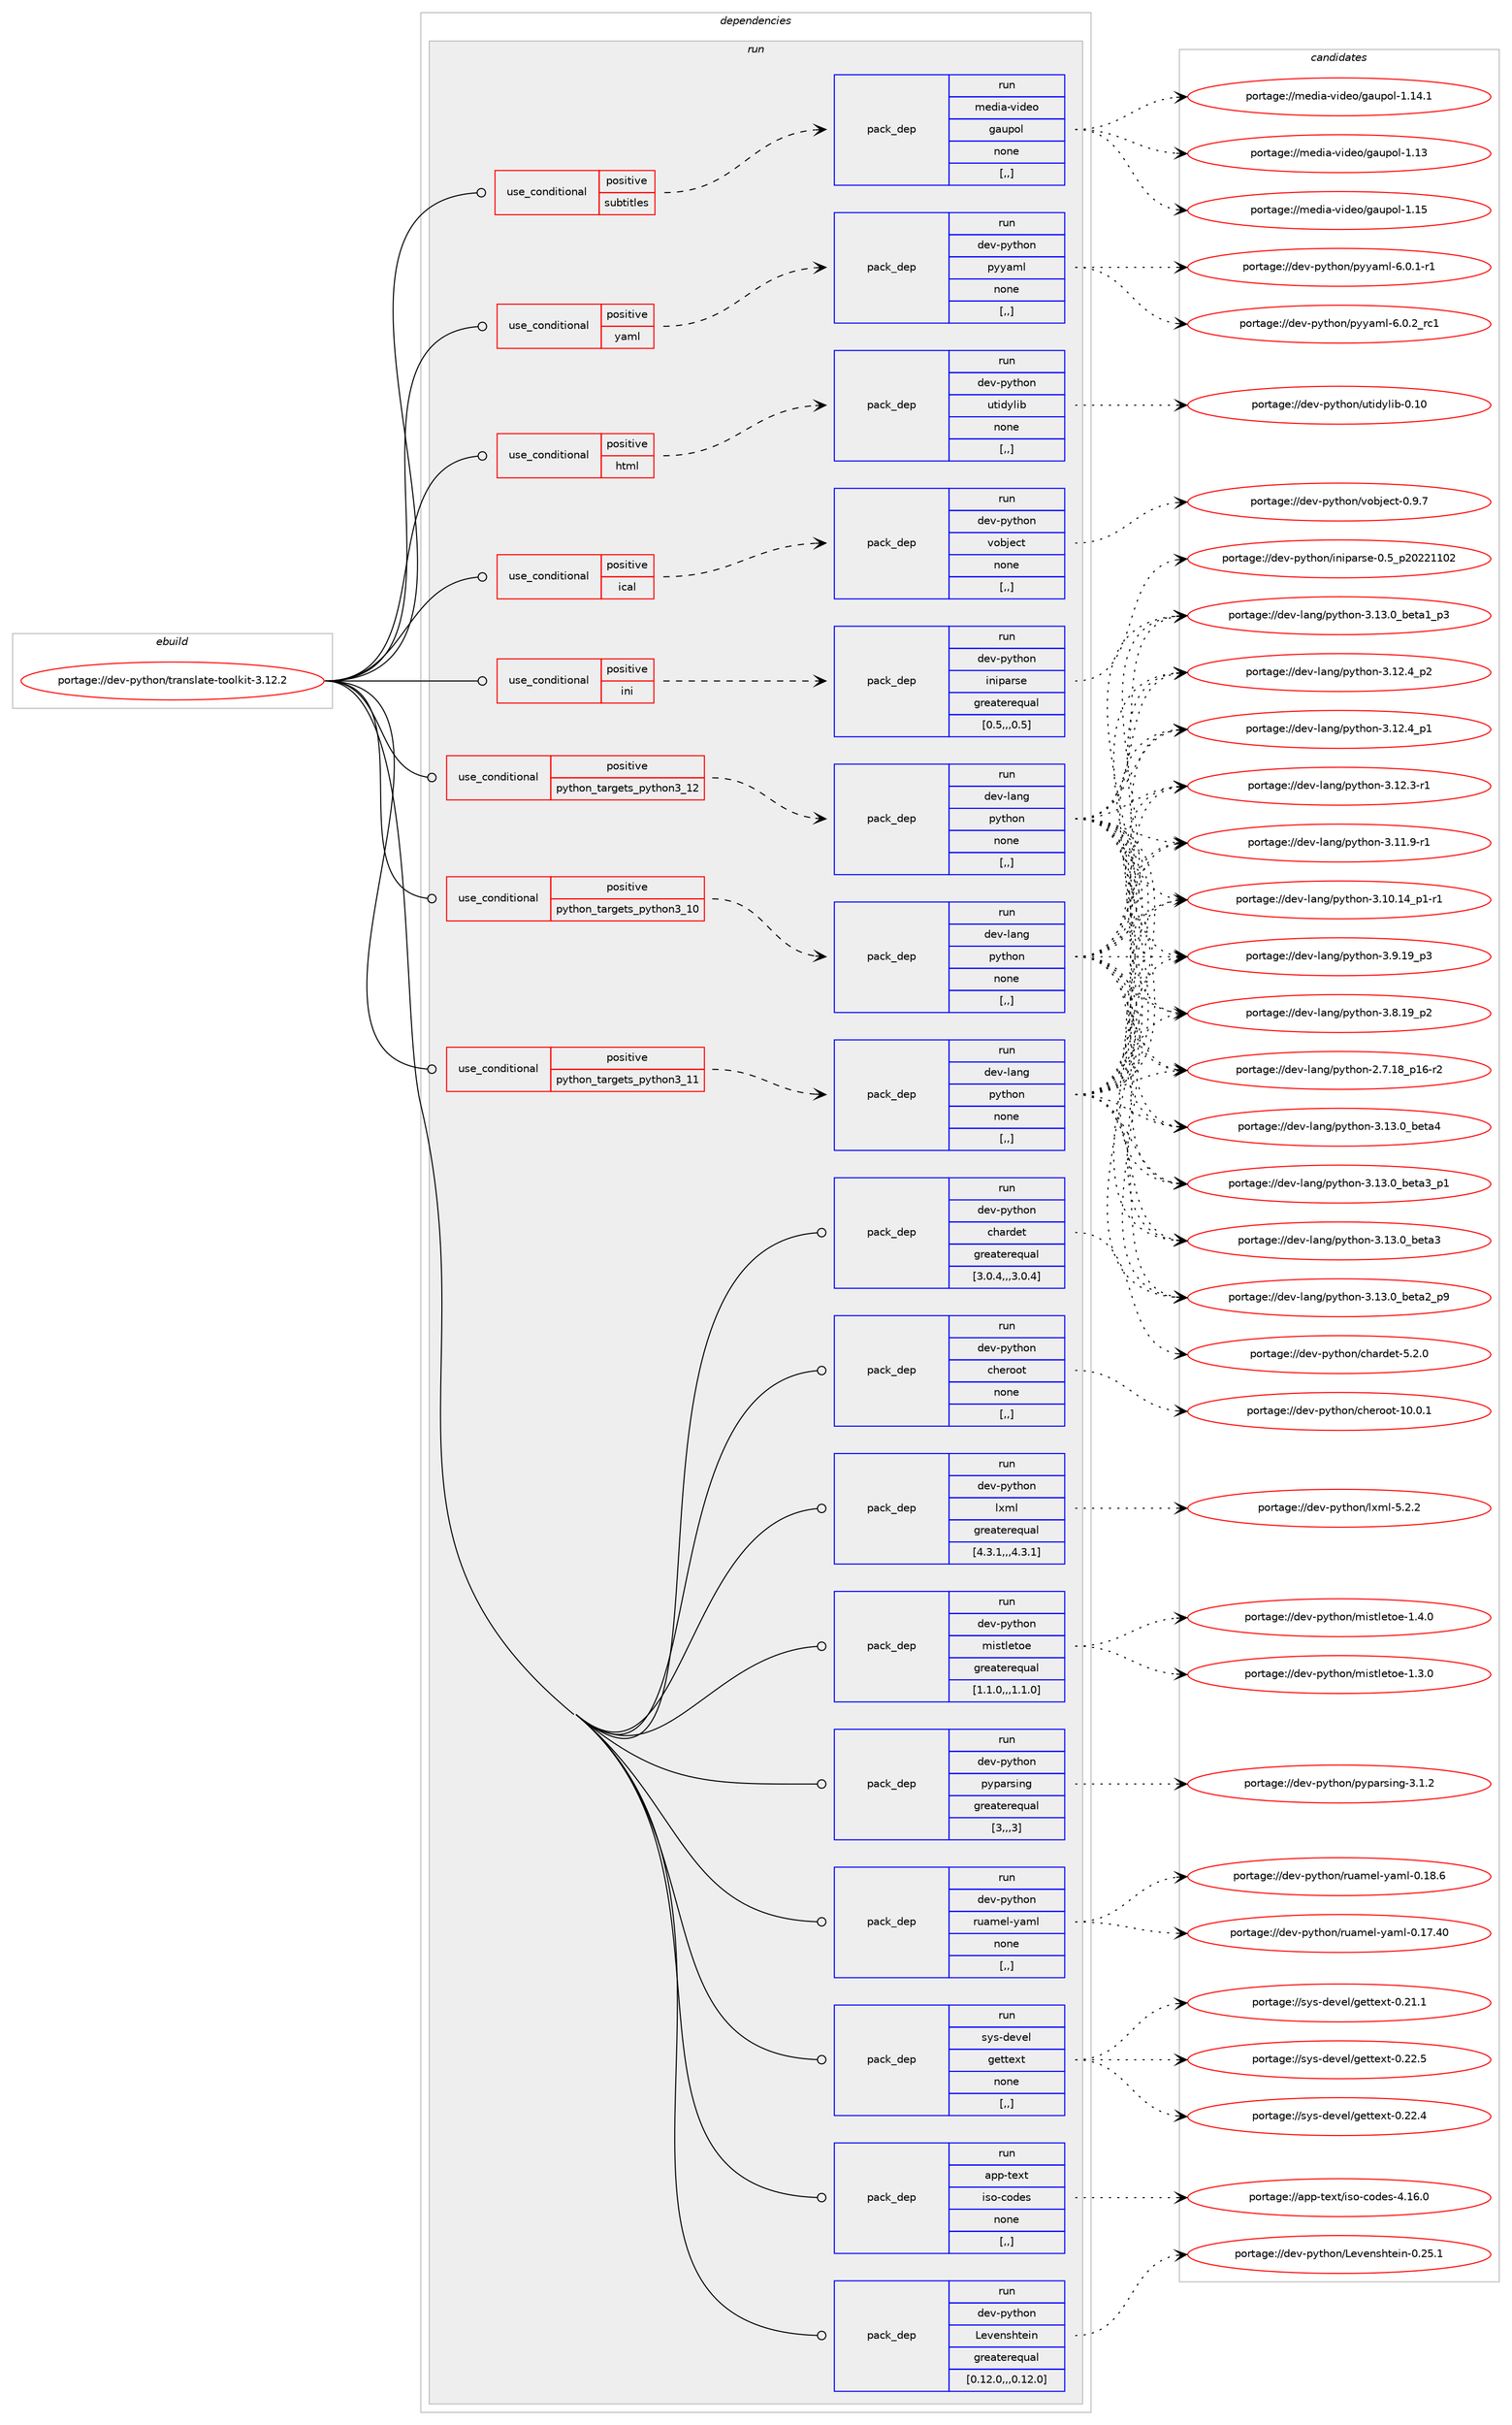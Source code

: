 digraph prolog {

# *************
# Graph options
# *************

newrank=true;
concentrate=true;
compound=true;
graph [rankdir=LR,fontname=Helvetica,fontsize=10,ranksep=1.5];#, ranksep=2.5, nodesep=0.2];
edge  [arrowhead=vee];
node  [fontname=Helvetica,fontsize=10];

# **********
# The ebuild
# **********

subgraph cluster_leftcol {
color=gray;
label=<<i>ebuild</i>>;
id [label="portage://dev-python/translate-toolkit-3.12.2", color=red, width=4, href="../dev-python/translate-toolkit-3.12.2.svg"];
}

# ****************
# The dependencies
# ****************

subgraph cluster_midcol {
color=gray;
label=<<i>dependencies</i>>;
subgraph cluster_compile {
fillcolor="#eeeeee";
style=filled;
label=<<i>compile</i>>;
}
subgraph cluster_compileandrun {
fillcolor="#eeeeee";
style=filled;
label=<<i>compile and run</i>>;
}
subgraph cluster_run {
fillcolor="#eeeeee";
style=filled;
label=<<i>run</i>>;
subgraph cond40989 {
dependency166992 [label=<<TABLE BORDER="0" CELLBORDER="1" CELLSPACING="0" CELLPADDING="4"><TR><TD ROWSPAN="3" CELLPADDING="10">use_conditional</TD></TR><TR><TD>positive</TD></TR><TR><TD>html</TD></TR></TABLE>>, shape=none, color=red];
subgraph pack124726 {
dependency166993 [label=<<TABLE BORDER="0" CELLBORDER="1" CELLSPACING="0" CELLPADDING="4" WIDTH="220"><TR><TD ROWSPAN="6" CELLPADDING="30">pack_dep</TD></TR><TR><TD WIDTH="110">run</TD></TR><TR><TD>dev-python</TD></TR><TR><TD>utidylib</TD></TR><TR><TD>none</TD></TR><TR><TD>[,,]</TD></TR></TABLE>>, shape=none, color=blue];
}
dependency166992:e -> dependency166993:w [weight=20,style="dashed",arrowhead="vee"];
}
id:e -> dependency166992:w [weight=20,style="solid",arrowhead="odot"];
subgraph cond40990 {
dependency166994 [label=<<TABLE BORDER="0" CELLBORDER="1" CELLSPACING="0" CELLPADDING="4"><TR><TD ROWSPAN="3" CELLPADDING="10">use_conditional</TD></TR><TR><TD>positive</TD></TR><TR><TD>ical</TD></TR></TABLE>>, shape=none, color=red];
subgraph pack124727 {
dependency166995 [label=<<TABLE BORDER="0" CELLBORDER="1" CELLSPACING="0" CELLPADDING="4" WIDTH="220"><TR><TD ROWSPAN="6" CELLPADDING="30">pack_dep</TD></TR><TR><TD WIDTH="110">run</TD></TR><TR><TD>dev-python</TD></TR><TR><TD>vobject</TD></TR><TR><TD>none</TD></TR><TR><TD>[,,]</TD></TR></TABLE>>, shape=none, color=blue];
}
dependency166994:e -> dependency166995:w [weight=20,style="dashed",arrowhead="vee"];
}
id:e -> dependency166994:w [weight=20,style="solid",arrowhead="odot"];
subgraph cond40991 {
dependency166996 [label=<<TABLE BORDER="0" CELLBORDER="1" CELLSPACING="0" CELLPADDING="4"><TR><TD ROWSPAN="3" CELLPADDING="10">use_conditional</TD></TR><TR><TD>positive</TD></TR><TR><TD>ini</TD></TR></TABLE>>, shape=none, color=red];
subgraph pack124728 {
dependency166997 [label=<<TABLE BORDER="0" CELLBORDER="1" CELLSPACING="0" CELLPADDING="4" WIDTH="220"><TR><TD ROWSPAN="6" CELLPADDING="30">pack_dep</TD></TR><TR><TD WIDTH="110">run</TD></TR><TR><TD>dev-python</TD></TR><TR><TD>iniparse</TD></TR><TR><TD>greaterequal</TD></TR><TR><TD>[0.5,,,0.5]</TD></TR></TABLE>>, shape=none, color=blue];
}
dependency166996:e -> dependency166997:w [weight=20,style="dashed",arrowhead="vee"];
}
id:e -> dependency166996:w [weight=20,style="solid",arrowhead="odot"];
subgraph cond40992 {
dependency166998 [label=<<TABLE BORDER="0" CELLBORDER="1" CELLSPACING="0" CELLPADDING="4"><TR><TD ROWSPAN="3" CELLPADDING="10">use_conditional</TD></TR><TR><TD>positive</TD></TR><TR><TD>python_targets_python3_10</TD></TR></TABLE>>, shape=none, color=red];
subgraph pack124729 {
dependency166999 [label=<<TABLE BORDER="0" CELLBORDER="1" CELLSPACING="0" CELLPADDING="4" WIDTH="220"><TR><TD ROWSPAN="6" CELLPADDING="30">pack_dep</TD></TR><TR><TD WIDTH="110">run</TD></TR><TR><TD>dev-lang</TD></TR><TR><TD>python</TD></TR><TR><TD>none</TD></TR><TR><TD>[,,]</TD></TR></TABLE>>, shape=none, color=blue];
}
dependency166998:e -> dependency166999:w [weight=20,style="dashed",arrowhead="vee"];
}
id:e -> dependency166998:w [weight=20,style="solid",arrowhead="odot"];
subgraph cond40993 {
dependency167000 [label=<<TABLE BORDER="0" CELLBORDER="1" CELLSPACING="0" CELLPADDING="4"><TR><TD ROWSPAN="3" CELLPADDING="10">use_conditional</TD></TR><TR><TD>positive</TD></TR><TR><TD>python_targets_python3_11</TD></TR></TABLE>>, shape=none, color=red];
subgraph pack124730 {
dependency167001 [label=<<TABLE BORDER="0" CELLBORDER="1" CELLSPACING="0" CELLPADDING="4" WIDTH="220"><TR><TD ROWSPAN="6" CELLPADDING="30">pack_dep</TD></TR><TR><TD WIDTH="110">run</TD></TR><TR><TD>dev-lang</TD></TR><TR><TD>python</TD></TR><TR><TD>none</TD></TR><TR><TD>[,,]</TD></TR></TABLE>>, shape=none, color=blue];
}
dependency167000:e -> dependency167001:w [weight=20,style="dashed",arrowhead="vee"];
}
id:e -> dependency167000:w [weight=20,style="solid",arrowhead="odot"];
subgraph cond40994 {
dependency167002 [label=<<TABLE BORDER="0" CELLBORDER="1" CELLSPACING="0" CELLPADDING="4"><TR><TD ROWSPAN="3" CELLPADDING="10">use_conditional</TD></TR><TR><TD>positive</TD></TR><TR><TD>python_targets_python3_12</TD></TR></TABLE>>, shape=none, color=red];
subgraph pack124731 {
dependency167003 [label=<<TABLE BORDER="0" CELLBORDER="1" CELLSPACING="0" CELLPADDING="4" WIDTH="220"><TR><TD ROWSPAN="6" CELLPADDING="30">pack_dep</TD></TR><TR><TD WIDTH="110">run</TD></TR><TR><TD>dev-lang</TD></TR><TR><TD>python</TD></TR><TR><TD>none</TD></TR><TR><TD>[,,]</TD></TR></TABLE>>, shape=none, color=blue];
}
dependency167002:e -> dependency167003:w [weight=20,style="dashed",arrowhead="vee"];
}
id:e -> dependency167002:w [weight=20,style="solid",arrowhead="odot"];
subgraph cond40995 {
dependency167004 [label=<<TABLE BORDER="0" CELLBORDER="1" CELLSPACING="0" CELLPADDING="4"><TR><TD ROWSPAN="3" CELLPADDING="10">use_conditional</TD></TR><TR><TD>positive</TD></TR><TR><TD>subtitles</TD></TR></TABLE>>, shape=none, color=red];
subgraph pack124732 {
dependency167005 [label=<<TABLE BORDER="0" CELLBORDER="1" CELLSPACING="0" CELLPADDING="4" WIDTH="220"><TR><TD ROWSPAN="6" CELLPADDING="30">pack_dep</TD></TR><TR><TD WIDTH="110">run</TD></TR><TR><TD>media-video</TD></TR><TR><TD>gaupol</TD></TR><TR><TD>none</TD></TR><TR><TD>[,,]</TD></TR></TABLE>>, shape=none, color=blue];
}
dependency167004:e -> dependency167005:w [weight=20,style="dashed",arrowhead="vee"];
}
id:e -> dependency167004:w [weight=20,style="solid",arrowhead="odot"];
subgraph cond40996 {
dependency167006 [label=<<TABLE BORDER="0" CELLBORDER="1" CELLSPACING="0" CELLPADDING="4"><TR><TD ROWSPAN="3" CELLPADDING="10">use_conditional</TD></TR><TR><TD>positive</TD></TR><TR><TD>yaml</TD></TR></TABLE>>, shape=none, color=red];
subgraph pack124733 {
dependency167007 [label=<<TABLE BORDER="0" CELLBORDER="1" CELLSPACING="0" CELLPADDING="4" WIDTH="220"><TR><TD ROWSPAN="6" CELLPADDING="30">pack_dep</TD></TR><TR><TD WIDTH="110">run</TD></TR><TR><TD>dev-python</TD></TR><TR><TD>pyyaml</TD></TR><TR><TD>none</TD></TR><TR><TD>[,,]</TD></TR></TABLE>>, shape=none, color=blue];
}
dependency167006:e -> dependency167007:w [weight=20,style="dashed",arrowhead="vee"];
}
id:e -> dependency167006:w [weight=20,style="solid",arrowhead="odot"];
subgraph pack124734 {
dependency167008 [label=<<TABLE BORDER="0" CELLBORDER="1" CELLSPACING="0" CELLPADDING="4" WIDTH="220"><TR><TD ROWSPAN="6" CELLPADDING="30">pack_dep</TD></TR><TR><TD WIDTH="110">run</TD></TR><TR><TD>app-text</TD></TR><TR><TD>iso-codes</TD></TR><TR><TD>none</TD></TR><TR><TD>[,,]</TD></TR></TABLE>>, shape=none, color=blue];
}
id:e -> dependency167008:w [weight=20,style="solid",arrowhead="odot"];
subgraph pack124735 {
dependency167009 [label=<<TABLE BORDER="0" CELLBORDER="1" CELLSPACING="0" CELLPADDING="4" WIDTH="220"><TR><TD ROWSPAN="6" CELLPADDING="30">pack_dep</TD></TR><TR><TD WIDTH="110">run</TD></TR><TR><TD>dev-python</TD></TR><TR><TD>Levenshtein</TD></TR><TR><TD>greaterequal</TD></TR><TR><TD>[0.12.0,,,0.12.0]</TD></TR></TABLE>>, shape=none, color=blue];
}
id:e -> dependency167009:w [weight=20,style="solid",arrowhead="odot"];
subgraph pack124736 {
dependency167010 [label=<<TABLE BORDER="0" CELLBORDER="1" CELLSPACING="0" CELLPADDING="4" WIDTH="220"><TR><TD ROWSPAN="6" CELLPADDING="30">pack_dep</TD></TR><TR><TD WIDTH="110">run</TD></TR><TR><TD>dev-python</TD></TR><TR><TD>chardet</TD></TR><TR><TD>greaterequal</TD></TR><TR><TD>[3.0.4,,,3.0.4]</TD></TR></TABLE>>, shape=none, color=blue];
}
id:e -> dependency167010:w [weight=20,style="solid",arrowhead="odot"];
subgraph pack124737 {
dependency167011 [label=<<TABLE BORDER="0" CELLBORDER="1" CELLSPACING="0" CELLPADDING="4" WIDTH="220"><TR><TD ROWSPAN="6" CELLPADDING="30">pack_dep</TD></TR><TR><TD WIDTH="110">run</TD></TR><TR><TD>dev-python</TD></TR><TR><TD>cheroot</TD></TR><TR><TD>none</TD></TR><TR><TD>[,,]</TD></TR></TABLE>>, shape=none, color=blue];
}
id:e -> dependency167011:w [weight=20,style="solid",arrowhead="odot"];
subgraph pack124738 {
dependency167012 [label=<<TABLE BORDER="0" CELLBORDER="1" CELLSPACING="0" CELLPADDING="4" WIDTH="220"><TR><TD ROWSPAN="6" CELLPADDING="30">pack_dep</TD></TR><TR><TD WIDTH="110">run</TD></TR><TR><TD>dev-python</TD></TR><TR><TD>lxml</TD></TR><TR><TD>greaterequal</TD></TR><TR><TD>[4.3.1,,,4.3.1]</TD></TR></TABLE>>, shape=none, color=blue];
}
id:e -> dependency167012:w [weight=20,style="solid",arrowhead="odot"];
subgraph pack124739 {
dependency167013 [label=<<TABLE BORDER="0" CELLBORDER="1" CELLSPACING="0" CELLPADDING="4" WIDTH="220"><TR><TD ROWSPAN="6" CELLPADDING="30">pack_dep</TD></TR><TR><TD WIDTH="110">run</TD></TR><TR><TD>dev-python</TD></TR><TR><TD>mistletoe</TD></TR><TR><TD>greaterequal</TD></TR><TR><TD>[1.1.0,,,1.1.0]</TD></TR></TABLE>>, shape=none, color=blue];
}
id:e -> dependency167013:w [weight=20,style="solid",arrowhead="odot"];
subgraph pack124740 {
dependency167014 [label=<<TABLE BORDER="0" CELLBORDER="1" CELLSPACING="0" CELLPADDING="4" WIDTH="220"><TR><TD ROWSPAN="6" CELLPADDING="30">pack_dep</TD></TR><TR><TD WIDTH="110">run</TD></TR><TR><TD>dev-python</TD></TR><TR><TD>pyparsing</TD></TR><TR><TD>greaterequal</TD></TR><TR><TD>[3,,,3]</TD></TR></TABLE>>, shape=none, color=blue];
}
id:e -> dependency167014:w [weight=20,style="solid",arrowhead="odot"];
subgraph pack124741 {
dependency167015 [label=<<TABLE BORDER="0" CELLBORDER="1" CELLSPACING="0" CELLPADDING="4" WIDTH="220"><TR><TD ROWSPAN="6" CELLPADDING="30">pack_dep</TD></TR><TR><TD WIDTH="110">run</TD></TR><TR><TD>dev-python</TD></TR><TR><TD>ruamel-yaml</TD></TR><TR><TD>none</TD></TR><TR><TD>[,,]</TD></TR></TABLE>>, shape=none, color=blue];
}
id:e -> dependency167015:w [weight=20,style="solid",arrowhead="odot"];
subgraph pack124742 {
dependency167016 [label=<<TABLE BORDER="0" CELLBORDER="1" CELLSPACING="0" CELLPADDING="4" WIDTH="220"><TR><TD ROWSPAN="6" CELLPADDING="30">pack_dep</TD></TR><TR><TD WIDTH="110">run</TD></TR><TR><TD>sys-devel</TD></TR><TR><TD>gettext</TD></TR><TR><TD>none</TD></TR><TR><TD>[,,]</TD></TR></TABLE>>, shape=none, color=blue];
}
id:e -> dependency167016:w [weight=20,style="solid",arrowhead="odot"];
}
}

# **************
# The candidates
# **************

subgraph cluster_choices {
rank=same;
color=gray;
label=<<i>candidates</i>>;

subgraph choice124726 {
color=black;
nodesep=1;
choice1001011184511212111610411111047117116105100121108105984548464948 [label="portage://dev-python/utidylib-0.10", color=red, width=4,href="../dev-python/utidylib-0.10.svg"];
dependency166993:e -> choice1001011184511212111610411111047117116105100121108105984548464948:w [style=dotted,weight="100"];
}
subgraph choice124727 {
color=black;
nodesep=1;
choice10010111845112121116104111110471181119810610199116454846574655 [label="portage://dev-python/vobject-0.9.7", color=red, width=4,href="../dev-python/vobject-0.9.7.svg"];
dependency166995:e -> choice10010111845112121116104111110471181119810610199116454846574655:w [style=dotted,weight="100"];
}
subgraph choice124728 {
color=black;
nodesep=1;
choice10010111845112121116104111110471051101051129711411510145484653951125048505049494850 [label="portage://dev-python/iniparse-0.5_p20221102", color=red, width=4,href="../dev-python/iniparse-0.5_p20221102.svg"];
dependency166997:e -> choice10010111845112121116104111110471051101051129711411510145484653951125048505049494850:w [style=dotted,weight="100"];
}
subgraph choice124729 {
color=black;
nodesep=1;
choice1001011184510897110103471121211161041111104551464951464895981011169752 [label="portage://dev-lang/python-3.13.0_beta4", color=red, width=4,href="../dev-lang/python-3.13.0_beta4.svg"];
choice10010111845108971101034711212111610411111045514649514648959810111697519511249 [label="portage://dev-lang/python-3.13.0_beta3_p1", color=red, width=4,href="../dev-lang/python-3.13.0_beta3_p1.svg"];
choice1001011184510897110103471121211161041111104551464951464895981011169751 [label="portage://dev-lang/python-3.13.0_beta3", color=red, width=4,href="../dev-lang/python-3.13.0_beta3.svg"];
choice10010111845108971101034711212111610411111045514649514648959810111697509511257 [label="portage://dev-lang/python-3.13.0_beta2_p9", color=red, width=4,href="../dev-lang/python-3.13.0_beta2_p9.svg"];
choice10010111845108971101034711212111610411111045514649514648959810111697499511251 [label="portage://dev-lang/python-3.13.0_beta1_p3", color=red, width=4,href="../dev-lang/python-3.13.0_beta1_p3.svg"];
choice100101118451089711010347112121116104111110455146495046529511250 [label="portage://dev-lang/python-3.12.4_p2", color=red, width=4,href="../dev-lang/python-3.12.4_p2.svg"];
choice100101118451089711010347112121116104111110455146495046529511249 [label="portage://dev-lang/python-3.12.4_p1", color=red, width=4,href="../dev-lang/python-3.12.4_p1.svg"];
choice100101118451089711010347112121116104111110455146495046514511449 [label="portage://dev-lang/python-3.12.3-r1", color=red, width=4,href="../dev-lang/python-3.12.3-r1.svg"];
choice100101118451089711010347112121116104111110455146494946574511449 [label="portage://dev-lang/python-3.11.9-r1", color=red, width=4,href="../dev-lang/python-3.11.9-r1.svg"];
choice100101118451089711010347112121116104111110455146494846495295112494511449 [label="portage://dev-lang/python-3.10.14_p1-r1", color=red, width=4,href="../dev-lang/python-3.10.14_p1-r1.svg"];
choice100101118451089711010347112121116104111110455146574649579511251 [label="portage://dev-lang/python-3.9.19_p3", color=red, width=4,href="../dev-lang/python-3.9.19_p3.svg"];
choice100101118451089711010347112121116104111110455146564649579511250 [label="portage://dev-lang/python-3.8.19_p2", color=red, width=4,href="../dev-lang/python-3.8.19_p2.svg"];
choice100101118451089711010347112121116104111110455046554649569511249544511450 [label="portage://dev-lang/python-2.7.18_p16-r2", color=red, width=4,href="../dev-lang/python-2.7.18_p16-r2.svg"];
dependency166999:e -> choice1001011184510897110103471121211161041111104551464951464895981011169752:w [style=dotted,weight="100"];
dependency166999:e -> choice10010111845108971101034711212111610411111045514649514648959810111697519511249:w [style=dotted,weight="100"];
dependency166999:e -> choice1001011184510897110103471121211161041111104551464951464895981011169751:w [style=dotted,weight="100"];
dependency166999:e -> choice10010111845108971101034711212111610411111045514649514648959810111697509511257:w [style=dotted,weight="100"];
dependency166999:e -> choice10010111845108971101034711212111610411111045514649514648959810111697499511251:w [style=dotted,weight="100"];
dependency166999:e -> choice100101118451089711010347112121116104111110455146495046529511250:w [style=dotted,weight="100"];
dependency166999:e -> choice100101118451089711010347112121116104111110455146495046529511249:w [style=dotted,weight="100"];
dependency166999:e -> choice100101118451089711010347112121116104111110455146495046514511449:w [style=dotted,weight="100"];
dependency166999:e -> choice100101118451089711010347112121116104111110455146494946574511449:w [style=dotted,weight="100"];
dependency166999:e -> choice100101118451089711010347112121116104111110455146494846495295112494511449:w [style=dotted,weight="100"];
dependency166999:e -> choice100101118451089711010347112121116104111110455146574649579511251:w [style=dotted,weight="100"];
dependency166999:e -> choice100101118451089711010347112121116104111110455146564649579511250:w [style=dotted,weight="100"];
dependency166999:e -> choice100101118451089711010347112121116104111110455046554649569511249544511450:w [style=dotted,weight="100"];
}
subgraph choice124730 {
color=black;
nodesep=1;
choice1001011184510897110103471121211161041111104551464951464895981011169752 [label="portage://dev-lang/python-3.13.0_beta4", color=red, width=4,href="../dev-lang/python-3.13.0_beta4.svg"];
choice10010111845108971101034711212111610411111045514649514648959810111697519511249 [label="portage://dev-lang/python-3.13.0_beta3_p1", color=red, width=4,href="../dev-lang/python-3.13.0_beta3_p1.svg"];
choice1001011184510897110103471121211161041111104551464951464895981011169751 [label="portage://dev-lang/python-3.13.0_beta3", color=red, width=4,href="../dev-lang/python-3.13.0_beta3.svg"];
choice10010111845108971101034711212111610411111045514649514648959810111697509511257 [label="portage://dev-lang/python-3.13.0_beta2_p9", color=red, width=4,href="../dev-lang/python-3.13.0_beta2_p9.svg"];
choice10010111845108971101034711212111610411111045514649514648959810111697499511251 [label="portage://dev-lang/python-3.13.0_beta1_p3", color=red, width=4,href="../dev-lang/python-3.13.0_beta1_p3.svg"];
choice100101118451089711010347112121116104111110455146495046529511250 [label="portage://dev-lang/python-3.12.4_p2", color=red, width=4,href="../dev-lang/python-3.12.4_p2.svg"];
choice100101118451089711010347112121116104111110455146495046529511249 [label="portage://dev-lang/python-3.12.4_p1", color=red, width=4,href="../dev-lang/python-3.12.4_p1.svg"];
choice100101118451089711010347112121116104111110455146495046514511449 [label="portage://dev-lang/python-3.12.3-r1", color=red, width=4,href="../dev-lang/python-3.12.3-r1.svg"];
choice100101118451089711010347112121116104111110455146494946574511449 [label="portage://dev-lang/python-3.11.9-r1", color=red, width=4,href="../dev-lang/python-3.11.9-r1.svg"];
choice100101118451089711010347112121116104111110455146494846495295112494511449 [label="portage://dev-lang/python-3.10.14_p1-r1", color=red, width=4,href="../dev-lang/python-3.10.14_p1-r1.svg"];
choice100101118451089711010347112121116104111110455146574649579511251 [label="portage://dev-lang/python-3.9.19_p3", color=red, width=4,href="../dev-lang/python-3.9.19_p3.svg"];
choice100101118451089711010347112121116104111110455146564649579511250 [label="portage://dev-lang/python-3.8.19_p2", color=red, width=4,href="../dev-lang/python-3.8.19_p2.svg"];
choice100101118451089711010347112121116104111110455046554649569511249544511450 [label="portage://dev-lang/python-2.7.18_p16-r2", color=red, width=4,href="../dev-lang/python-2.7.18_p16-r2.svg"];
dependency167001:e -> choice1001011184510897110103471121211161041111104551464951464895981011169752:w [style=dotted,weight="100"];
dependency167001:e -> choice10010111845108971101034711212111610411111045514649514648959810111697519511249:w [style=dotted,weight="100"];
dependency167001:e -> choice1001011184510897110103471121211161041111104551464951464895981011169751:w [style=dotted,weight="100"];
dependency167001:e -> choice10010111845108971101034711212111610411111045514649514648959810111697509511257:w [style=dotted,weight="100"];
dependency167001:e -> choice10010111845108971101034711212111610411111045514649514648959810111697499511251:w [style=dotted,weight="100"];
dependency167001:e -> choice100101118451089711010347112121116104111110455146495046529511250:w [style=dotted,weight="100"];
dependency167001:e -> choice100101118451089711010347112121116104111110455146495046529511249:w [style=dotted,weight="100"];
dependency167001:e -> choice100101118451089711010347112121116104111110455146495046514511449:w [style=dotted,weight="100"];
dependency167001:e -> choice100101118451089711010347112121116104111110455146494946574511449:w [style=dotted,weight="100"];
dependency167001:e -> choice100101118451089711010347112121116104111110455146494846495295112494511449:w [style=dotted,weight="100"];
dependency167001:e -> choice100101118451089711010347112121116104111110455146574649579511251:w [style=dotted,weight="100"];
dependency167001:e -> choice100101118451089711010347112121116104111110455146564649579511250:w [style=dotted,weight="100"];
dependency167001:e -> choice100101118451089711010347112121116104111110455046554649569511249544511450:w [style=dotted,weight="100"];
}
subgraph choice124731 {
color=black;
nodesep=1;
choice1001011184510897110103471121211161041111104551464951464895981011169752 [label="portage://dev-lang/python-3.13.0_beta4", color=red, width=4,href="../dev-lang/python-3.13.0_beta4.svg"];
choice10010111845108971101034711212111610411111045514649514648959810111697519511249 [label="portage://dev-lang/python-3.13.0_beta3_p1", color=red, width=4,href="../dev-lang/python-3.13.0_beta3_p1.svg"];
choice1001011184510897110103471121211161041111104551464951464895981011169751 [label="portage://dev-lang/python-3.13.0_beta3", color=red, width=4,href="../dev-lang/python-3.13.0_beta3.svg"];
choice10010111845108971101034711212111610411111045514649514648959810111697509511257 [label="portage://dev-lang/python-3.13.0_beta2_p9", color=red, width=4,href="../dev-lang/python-3.13.0_beta2_p9.svg"];
choice10010111845108971101034711212111610411111045514649514648959810111697499511251 [label="portage://dev-lang/python-3.13.0_beta1_p3", color=red, width=4,href="../dev-lang/python-3.13.0_beta1_p3.svg"];
choice100101118451089711010347112121116104111110455146495046529511250 [label="portage://dev-lang/python-3.12.4_p2", color=red, width=4,href="../dev-lang/python-3.12.4_p2.svg"];
choice100101118451089711010347112121116104111110455146495046529511249 [label="portage://dev-lang/python-3.12.4_p1", color=red, width=4,href="../dev-lang/python-3.12.4_p1.svg"];
choice100101118451089711010347112121116104111110455146495046514511449 [label="portage://dev-lang/python-3.12.3-r1", color=red, width=4,href="../dev-lang/python-3.12.3-r1.svg"];
choice100101118451089711010347112121116104111110455146494946574511449 [label="portage://dev-lang/python-3.11.9-r1", color=red, width=4,href="../dev-lang/python-3.11.9-r1.svg"];
choice100101118451089711010347112121116104111110455146494846495295112494511449 [label="portage://dev-lang/python-3.10.14_p1-r1", color=red, width=4,href="../dev-lang/python-3.10.14_p1-r1.svg"];
choice100101118451089711010347112121116104111110455146574649579511251 [label="portage://dev-lang/python-3.9.19_p3", color=red, width=4,href="../dev-lang/python-3.9.19_p3.svg"];
choice100101118451089711010347112121116104111110455146564649579511250 [label="portage://dev-lang/python-3.8.19_p2", color=red, width=4,href="../dev-lang/python-3.8.19_p2.svg"];
choice100101118451089711010347112121116104111110455046554649569511249544511450 [label="portage://dev-lang/python-2.7.18_p16-r2", color=red, width=4,href="../dev-lang/python-2.7.18_p16-r2.svg"];
dependency167003:e -> choice1001011184510897110103471121211161041111104551464951464895981011169752:w [style=dotted,weight="100"];
dependency167003:e -> choice10010111845108971101034711212111610411111045514649514648959810111697519511249:w [style=dotted,weight="100"];
dependency167003:e -> choice1001011184510897110103471121211161041111104551464951464895981011169751:w [style=dotted,weight="100"];
dependency167003:e -> choice10010111845108971101034711212111610411111045514649514648959810111697509511257:w [style=dotted,weight="100"];
dependency167003:e -> choice10010111845108971101034711212111610411111045514649514648959810111697499511251:w [style=dotted,weight="100"];
dependency167003:e -> choice100101118451089711010347112121116104111110455146495046529511250:w [style=dotted,weight="100"];
dependency167003:e -> choice100101118451089711010347112121116104111110455146495046529511249:w [style=dotted,weight="100"];
dependency167003:e -> choice100101118451089711010347112121116104111110455146495046514511449:w [style=dotted,weight="100"];
dependency167003:e -> choice100101118451089711010347112121116104111110455146494946574511449:w [style=dotted,weight="100"];
dependency167003:e -> choice100101118451089711010347112121116104111110455146494846495295112494511449:w [style=dotted,weight="100"];
dependency167003:e -> choice100101118451089711010347112121116104111110455146574649579511251:w [style=dotted,weight="100"];
dependency167003:e -> choice100101118451089711010347112121116104111110455146564649579511250:w [style=dotted,weight="100"];
dependency167003:e -> choice100101118451089711010347112121116104111110455046554649569511249544511450:w [style=dotted,weight="100"];
}
subgraph choice124732 {
color=black;
nodesep=1;
choice109101100105974511810510010111147103971171121111084549464953 [label="portage://media-video/gaupol-1.15", color=red, width=4,href="../media-video/gaupol-1.15.svg"];
choice1091011001059745118105100101111471039711711211110845494649524649 [label="portage://media-video/gaupol-1.14.1", color=red, width=4,href="../media-video/gaupol-1.14.1.svg"];
choice109101100105974511810510010111147103971171121111084549464951 [label="portage://media-video/gaupol-1.13", color=red, width=4,href="../media-video/gaupol-1.13.svg"];
dependency167005:e -> choice109101100105974511810510010111147103971171121111084549464953:w [style=dotted,weight="100"];
dependency167005:e -> choice1091011001059745118105100101111471039711711211110845494649524649:w [style=dotted,weight="100"];
dependency167005:e -> choice109101100105974511810510010111147103971171121111084549464951:w [style=dotted,weight="100"];
}
subgraph choice124733 {
color=black;
nodesep=1;
choice100101118451121211161041111104711212112197109108455446484650951149949 [label="portage://dev-python/pyyaml-6.0.2_rc1", color=red, width=4,href="../dev-python/pyyaml-6.0.2_rc1.svg"];
choice1001011184511212111610411111047112121121971091084554464846494511449 [label="portage://dev-python/pyyaml-6.0.1-r1", color=red, width=4,href="../dev-python/pyyaml-6.0.1-r1.svg"];
dependency167007:e -> choice100101118451121211161041111104711212112197109108455446484650951149949:w [style=dotted,weight="100"];
dependency167007:e -> choice1001011184511212111610411111047112121121971091084554464846494511449:w [style=dotted,weight="100"];
}
subgraph choice124734 {
color=black;
nodesep=1;
choice971121124511610112011647105115111459911110010111545524649544648 [label="portage://app-text/iso-codes-4.16.0", color=red, width=4,href="../app-text/iso-codes-4.16.0.svg"];
dependency167008:e -> choice971121124511610112011647105115111459911110010111545524649544648:w [style=dotted,weight="100"];
}
subgraph choice124735 {
color=black;
nodesep=1;
choice10010111845112121116104111110477610111810111011510411610110511045484650534649 [label="portage://dev-python/Levenshtein-0.25.1", color=red, width=4,href="../dev-python/Levenshtein-0.25.1.svg"];
dependency167009:e -> choice10010111845112121116104111110477610111810111011510411610110511045484650534649:w [style=dotted,weight="100"];
}
subgraph choice124736 {
color=black;
nodesep=1;
choice10010111845112121116104111110479910497114100101116455346504648 [label="portage://dev-python/chardet-5.2.0", color=red, width=4,href="../dev-python/chardet-5.2.0.svg"];
dependency167010:e -> choice10010111845112121116104111110479910497114100101116455346504648:w [style=dotted,weight="100"];
}
subgraph choice124737 {
color=black;
nodesep=1;
choice10010111845112121116104111110479910410111411111111645494846484649 [label="portage://dev-python/cheroot-10.0.1", color=red, width=4,href="../dev-python/cheroot-10.0.1.svg"];
dependency167011:e -> choice10010111845112121116104111110479910410111411111111645494846484649:w [style=dotted,weight="100"];
}
subgraph choice124738 {
color=black;
nodesep=1;
choice1001011184511212111610411111047108120109108455346504650 [label="portage://dev-python/lxml-5.2.2", color=red, width=4,href="../dev-python/lxml-5.2.2.svg"];
dependency167012:e -> choice1001011184511212111610411111047108120109108455346504650:w [style=dotted,weight="100"];
}
subgraph choice124739 {
color=black;
nodesep=1;
choice1001011184511212111610411111047109105115116108101116111101454946524648 [label="portage://dev-python/mistletoe-1.4.0", color=red, width=4,href="../dev-python/mistletoe-1.4.0.svg"];
choice1001011184511212111610411111047109105115116108101116111101454946514648 [label="portage://dev-python/mistletoe-1.3.0", color=red, width=4,href="../dev-python/mistletoe-1.3.0.svg"];
dependency167013:e -> choice1001011184511212111610411111047109105115116108101116111101454946524648:w [style=dotted,weight="100"];
dependency167013:e -> choice1001011184511212111610411111047109105115116108101116111101454946514648:w [style=dotted,weight="100"];
}
subgraph choice124740 {
color=black;
nodesep=1;
choice100101118451121211161041111104711212111297114115105110103455146494650 [label="portage://dev-python/pyparsing-3.1.2", color=red, width=4,href="../dev-python/pyparsing-3.1.2.svg"];
dependency167014:e -> choice100101118451121211161041111104711212111297114115105110103455146494650:w [style=dotted,weight="100"];
}
subgraph choice124741 {
color=black;
nodesep=1;
choice100101118451121211161041111104711411797109101108451219710910845484649564654 [label="portage://dev-python/ruamel-yaml-0.18.6", color=red, width=4,href="../dev-python/ruamel-yaml-0.18.6.svg"];
choice10010111845112121116104111110471141179710910110845121971091084548464955465248 [label="portage://dev-python/ruamel-yaml-0.17.40", color=red, width=4,href="../dev-python/ruamel-yaml-0.17.40.svg"];
dependency167015:e -> choice100101118451121211161041111104711411797109101108451219710910845484649564654:w [style=dotted,weight="100"];
dependency167015:e -> choice10010111845112121116104111110471141179710910110845121971091084548464955465248:w [style=dotted,weight="100"];
}
subgraph choice124742 {
color=black;
nodesep=1;
choice115121115451001011181011084710310111611610112011645484650504653 [label="portage://sys-devel/gettext-0.22.5", color=red, width=4,href="../sys-devel/gettext-0.22.5.svg"];
choice115121115451001011181011084710310111611610112011645484650504652 [label="portage://sys-devel/gettext-0.22.4", color=red, width=4,href="../sys-devel/gettext-0.22.4.svg"];
choice115121115451001011181011084710310111611610112011645484650494649 [label="portage://sys-devel/gettext-0.21.1", color=red, width=4,href="../sys-devel/gettext-0.21.1.svg"];
dependency167016:e -> choice115121115451001011181011084710310111611610112011645484650504653:w [style=dotted,weight="100"];
dependency167016:e -> choice115121115451001011181011084710310111611610112011645484650504652:w [style=dotted,weight="100"];
dependency167016:e -> choice115121115451001011181011084710310111611610112011645484650494649:w [style=dotted,weight="100"];
}
}

}
